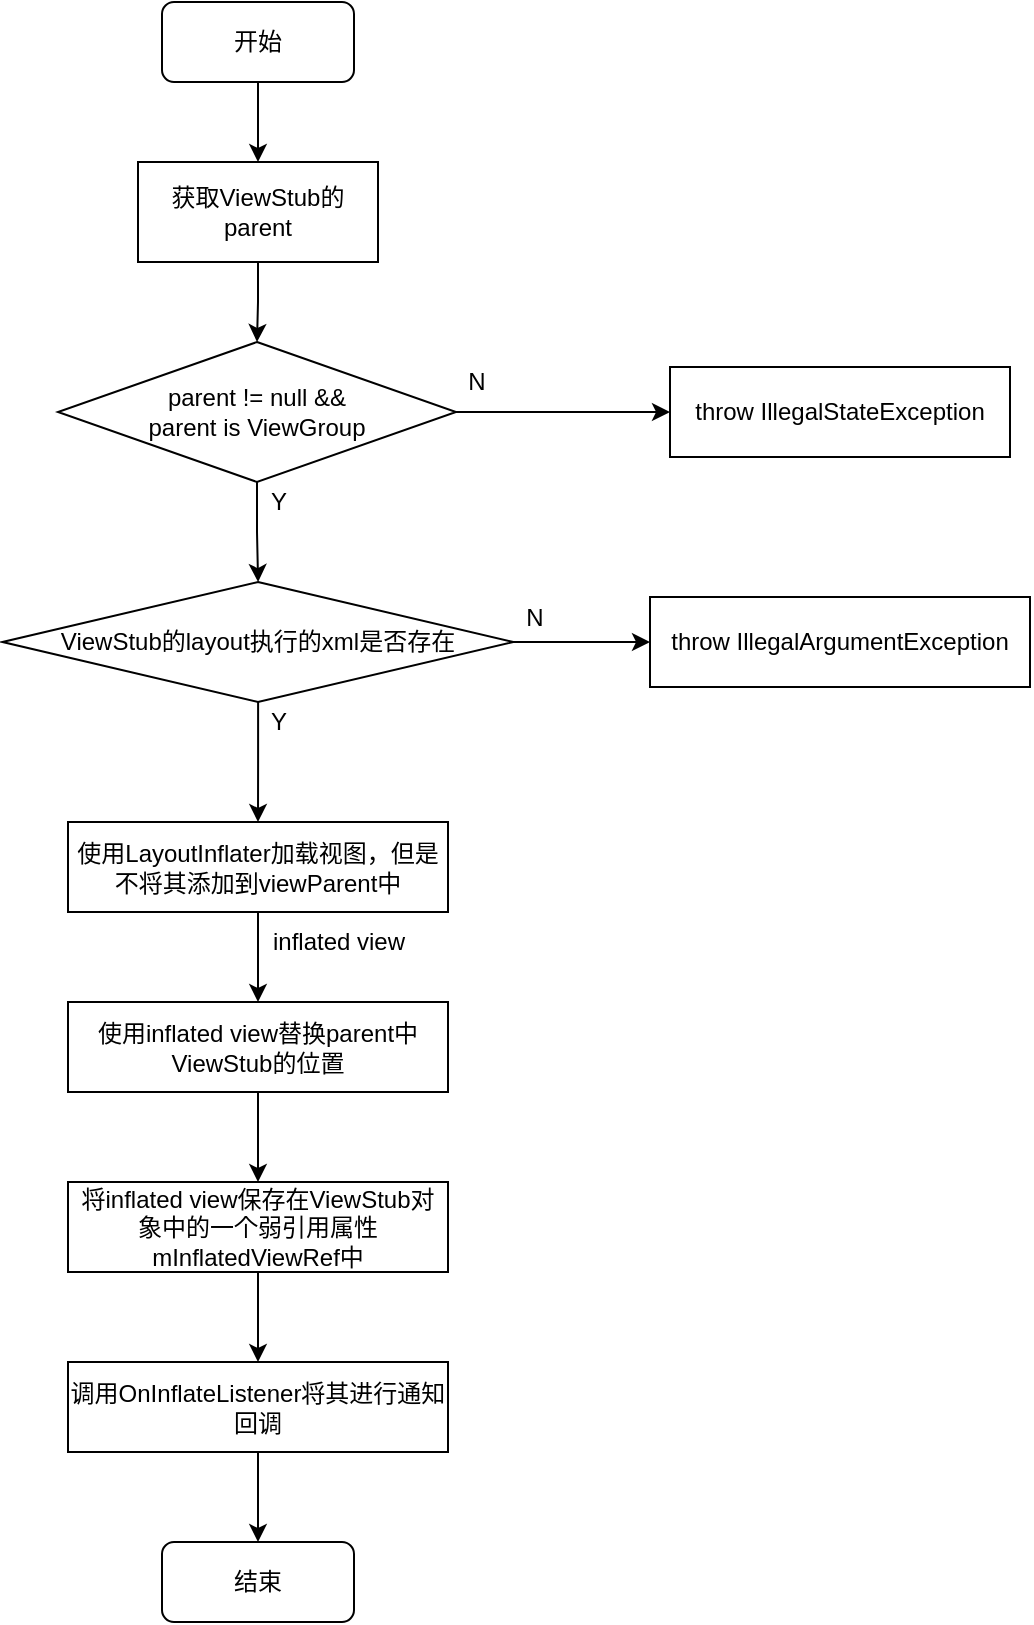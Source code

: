 <mxfile version="15.0.6" type="github">
  <diagram id="GB4uPWHtyg2-fPTGRqf6" name="Page-1">
    <mxGraphModel dx="1420" dy="802" grid="1" gridSize="10" guides="1" tooltips="1" connect="1" arrows="1" fold="1" page="1" pageScale="1" pageWidth="827" pageHeight="1169" math="0" shadow="0">
      <root>
        <mxCell id="0" />
        <mxCell id="1" parent="0" />
        <mxCell id="nkLRMiGtPnidvyDucg6m-3" value="" style="edgeStyle=orthogonalEdgeStyle;rounded=0;orthogonalLoop=1;jettySize=auto;html=1;" edge="1" parent="1" source="nkLRMiGtPnidvyDucg6m-1" target="nkLRMiGtPnidvyDucg6m-2">
          <mxGeometry relative="1" as="geometry" />
        </mxCell>
        <mxCell id="nkLRMiGtPnidvyDucg6m-1" value="开始" style="rounded=1;whiteSpace=wrap;html=1;" vertex="1" parent="1">
          <mxGeometry x="366" y="90" width="96" height="40" as="geometry" />
        </mxCell>
        <mxCell id="nkLRMiGtPnidvyDucg6m-7" value="" style="edgeStyle=orthogonalEdgeStyle;rounded=0;orthogonalLoop=1;jettySize=auto;html=1;" edge="1" parent="1" source="nkLRMiGtPnidvyDucg6m-2" target="nkLRMiGtPnidvyDucg6m-4">
          <mxGeometry relative="1" as="geometry" />
        </mxCell>
        <mxCell id="nkLRMiGtPnidvyDucg6m-2" value="获取ViewStub的parent" style="rounded=0;whiteSpace=wrap;html=1;" vertex="1" parent="1">
          <mxGeometry x="354" y="170" width="120" height="50" as="geometry" />
        </mxCell>
        <mxCell id="nkLRMiGtPnidvyDucg6m-6" value="" style="edgeStyle=orthogonalEdgeStyle;rounded=0;orthogonalLoop=1;jettySize=auto;html=1;" edge="1" parent="1" source="nkLRMiGtPnidvyDucg6m-4" target="nkLRMiGtPnidvyDucg6m-5">
          <mxGeometry relative="1" as="geometry" />
        </mxCell>
        <mxCell id="nkLRMiGtPnidvyDucg6m-14" value="" style="edgeStyle=orthogonalEdgeStyle;rounded=0;orthogonalLoop=1;jettySize=auto;html=1;" edge="1" parent="1" source="nkLRMiGtPnidvyDucg6m-4" target="nkLRMiGtPnidvyDucg6m-13">
          <mxGeometry relative="1" as="geometry" />
        </mxCell>
        <mxCell id="nkLRMiGtPnidvyDucg6m-4" value="parent != null &amp;amp;&amp;amp;&lt;br&gt;parent is ViewGroup" style="rhombus;whiteSpace=wrap;html=1;" vertex="1" parent="1">
          <mxGeometry x="314" y="260" width="199" height="70" as="geometry" />
        </mxCell>
        <mxCell id="nkLRMiGtPnidvyDucg6m-5" value="throw IllegalStateException" style="rounded=0;whiteSpace=wrap;html=1;" vertex="1" parent="1">
          <mxGeometry x="620" y="272.5" width="170" height="45" as="geometry" />
        </mxCell>
        <mxCell id="nkLRMiGtPnidvyDucg6m-8" value="N" style="text;html=1;align=center;verticalAlign=middle;resizable=0;points=[];autosize=1;strokeColor=none;fillColor=none;" vertex="1" parent="1">
          <mxGeometry x="513" y="270" width="20" height="20" as="geometry" />
        </mxCell>
        <mxCell id="nkLRMiGtPnidvyDucg6m-12" value="Y" style="text;html=1;align=center;verticalAlign=middle;resizable=0;points=[];autosize=1;strokeColor=none;fillColor=none;" vertex="1" parent="1">
          <mxGeometry x="414" y="330" width="20" height="20" as="geometry" />
        </mxCell>
        <mxCell id="nkLRMiGtPnidvyDucg6m-17" value="" style="edgeStyle=orthogonalEdgeStyle;rounded=0;orthogonalLoop=1;jettySize=auto;html=1;" edge="1" parent="1" source="nkLRMiGtPnidvyDucg6m-13" target="nkLRMiGtPnidvyDucg6m-16">
          <mxGeometry relative="1" as="geometry" />
        </mxCell>
        <mxCell id="nkLRMiGtPnidvyDucg6m-23" value="" style="edgeStyle=orthogonalEdgeStyle;rounded=0;orthogonalLoop=1;jettySize=auto;html=1;" edge="1" parent="1" source="nkLRMiGtPnidvyDucg6m-13" target="nkLRMiGtPnidvyDucg6m-22">
          <mxGeometry relative="1" as="geometry" />
        </mxCell>
        <mxCell id="nkLRMiGtPnidvyDucg6m-13" value="ViewStub的layout执行的xml是否存在" style="rhombus;whiteSpace=wrap;html=1;" vertex="1" parent="1">
          <mxGeometry x="286.25" y="380" width="255.5" height="60" as="geometry" />
        </mxCell>
        <mxCell id="nkLRMiGtPnidvyDucg6m-16" value="throw IllegalArgumentException" style="rounded=0;whiteSpace=wrap;html=1;" vertex="1" parent="1">
          <mxGeometry x="610" y="387.5" width="190" height="45" as="geometry" />
        </mxCell>
        <mxCell id="nkLRMiGtPnidvyDucg6m-18" value="N" style="text;html=1;align=center;verticalAlign=middle;resizable=0;points=[];autosize=1;strokeColor=none;fillColor=none;" vertex="1" parent="1">
          <mxGeometry x="541.75" y="387.5" width="20" height="20" as="geometry" />
        </mxCell>
        <mxCell id="nkLRMiGtPnidvyDucg6m-26" value="" style="edgeStyle=orthogonalEdgeStyle;rounded=0;orthogonalLoop=1;jettySize=auto;html=1;" edge="1" parent="1" source="nkLRMiGtPnidvyDucg6m-22" target="nkLRMiGtPnidvyDucg6m-25">
          <mxGeometry relative="1" as="geometry" />
        </mxCell>
        <mxCell id="nkLRMiGtPnidvyDucg6m-22" value="使用LayoutInflater加载视图，但是不将其添加到viewParent中" style="rounded=0;whiteSpace=wrap;html=1;" vertex="1" parent="1">
          <mxGeometry x="319" y="500" width="190" height="45" as="geometry" />
        </mxCell>
        <mxCell id="nkLRMiGtPnidvyDucg6m-24" value="Y" style="text;html=1;align=center;verticalAlign=middle;resizable=0;points=[];autosize=1;strokeColor=none;fillColor=none;" vertex="1" parent="1">
          <mxGeometry x="414" y="440" width="20" height="20" as="geometry" />
        </mxCell>
        <mxCell id="nkLRMiGtPnidvyDucg6m-29" value="" style="edgeStyle=orthogonalEdgeStyle;rounded=0;orthogonalLoop=1;jettySize=auto;html=1;" edge="1" parent="1" source="nkLRMiGtPnidvyDucg6m-25" target="nkLRMiGtPnidvyDucg6m-28">
          <mxGeometry relative="1" as="geometry" />
        </mxCell>
        <mxCell id="nkLRMiGtPnidvyDucg6m-25" value="使用inflated view替换parent中ViewStub的位置" style="rounded=0;whiteSpace=wrap;html=1;" vertex="1" parent="1">
          <mxGeometry x="319" y="590" width="190" height="45" as="geometry" />
        </mxCell>
        <mxCell id="nkLRMiGtPnidvyDucg6m-27" value="inflated view" style="text;html=1;align=center;verticalAlign=middle;resizable=0;points=[];autosize=1;strokeColor=none;fillColor=none;" vertex="1" parent="1">
          <mxGeometry x="414" y="550" width="80" height="20" as="geometry" />
        </mxCell>
        <mxCell id="nkLRMiGtPnidvyDucg6m-31" value="" style="edgeStyle=orthogonalEdgeStyle;rounded=0;orthogonalLoop=1;jettySize=auto;html=1;" edge="1" parent="1" source="nkLRMiGtPnidvyDucg6m-28" target="nkLRMiGtPnidvyDucg6m-30">
          <mxGeometry relative="1" as="geometry" />
        </mxCell>
        <mxCell id="nkLRMiGtPnidvyDucg6m-28" value="将inflated view保存在ViewStub对象中的一个弱引用属性mInflatedViewRef中" style="rounded=0;whiteSpace=wrap;html=1;" vertex="1" parent="1">
          <mxGeometry x="319" y="680" width="190" height="45" as="geometry" />
        </mxCell>
        <mxCell id="nkLRMiGtPnidvyDucg6m-37" value="" style="edgeStyle=orthogonalEdgeStyle;rounded=0;orthogonalLoop=1;jettySize=auto;html=1;" edge="1" parent="1" source="nkLRMiGtPnidvyDucg6m-30" target="nkLRMiGtPnidvyDucg6m-34">
          <mxGeometry relative="1" as="geometry" />
        </mxCell>
        <mxCell id="nkLRMiGtPnidvyDucg6m-30" value="调用OnInflateListener将其进行通知回调" style="rounded=0;whiteSpace=wrap;html=1;" vertex="1" parent="1">
          <mxGeometry x="319" y="770" width="190" height="45" as="geometry" />
        </mxCell>
        <mxCell id="nkLRMiGtPnidvyDucg6m-34" value="结束" style="rounded=1;whiteSpace=wrap;html=1;" vertex="1" parent="1">
          <mxGeometry x="366" y="860" width="96" height="40" as="geometry" />
        </mxCell>
      </root>
    </mxGraphModel>
  </diagram>
</mxfile>
